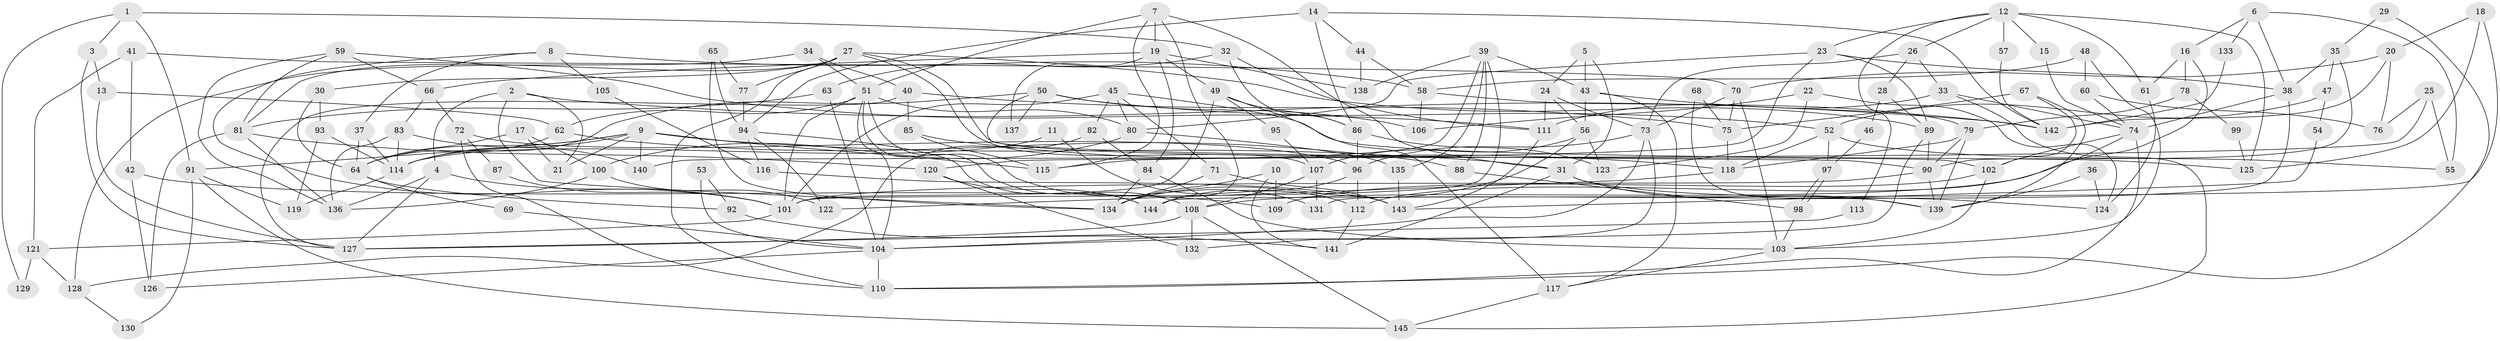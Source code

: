 // coarse degree distribution, {2: 0.16091954022988506, 3: 0.21839080459770116, 5: 0.27586206896551724, 4: 0.11494252873563218, 8: 0.08045977011494253, 7: 0.04597701149425287, 9: 0.022988505747126436, 6: 0.034482758620689655, 10: 0.022988505747126436, 12: 0.011494252873563218, 11: 0.011494252873563218}
// Generated by graph-tools (version 1.1) at 2025/55/03/04/25 21:55:25]
// undirected, 145 vertices, 290 edges
graph export_dot {
graph [start="1"]
  node [color=gray90,style=filled];
  1;
  2;
  3;
  4;
  5;
  6;
  7;
  8;
  9;
  10;
  11;
  12;
  13;
  14;
  15;
  16;
  17;
  18;
  19;
  20;
  21;
  22;
  23;
  24;
  25;
  26;
  27;
  28;
  29;
  30;
  31;
  32;
  33;
  34;
  35;
  36;
  37;
  38;
  39;
  40;
  41;
  42;
  43;
  44;
  45;
  46;
  47;
  48;
  49;
  50;
  51;
  52;
  53;
  54;
  55;
  56;
  57;
  58;
  59;
  60;
  61;
  62;
  63;
  64;
  65;
  66;
  67;
  68;
  69;
  70;
  71;
  72;
  73;
  74;
  75;
  76;
  77;
  78;
  79;
  80;
  81;
  82;
  83;
  84;
  85;
  86;
  87;
  88;
  89;
  90;
  91;
  92;
  93;
  94;
  95;
  96;
  97;
  98;
  99;
  100;
  101;
  102;
  103;
  104;
  105;
  106;
  107;
  108;
  109;
  110;
  111;
  112;
  113;
  114;
  115;
  116;
  117;
  118;
  119;
  120;
  121;
  122;
  123;
  124;
  125;
  126;
  127;
  128;
  129;
  130;
  131;
  132;
  133;
  134;
  135;
  136;
  137;
  138;
  139;
  140;
  141;
  142;
  143;
  144;
  145;
  1 -- 32;
  1 -- 91;
  1 -- 3;
  1 -- 129;
  2 -- 4;
  2 -- 142;
  2 -- 21;
  2 -- 134;
  3 -- 13;
  3 -- 127;
  4 -- 127;
  4 -- 101;
  4 -- 136;
  5 -- 31;
  5 -- 24;
  5 -- 43;
  6 -- 55;
  6 -- 38;
  6 -- 16;
  6 -- 133;
  7 -- 115;
  7 -- 51;
  7 -- 19;
  7 -- 31;
  7 -- 144;
  8 -- 101;
  8 -- 58;
  8 -- 37;
  8 -- 105;
  9 -- 21;
  9 -- 64;
  9 -- 31;
  9 -- 91;
  9 -- 114;
  9 -- 115;
  9 -- 140;
  10 -- 141;
  10 -- 134;
  10 -- 109;
  11 -- 112;
  11 -- 114;
  12 -- 61;
  12 -- 23;
  12 -- 15;
  12 -- 26;
  12 -- 57;
  12 -- 113;
  12 -- 125;
  13 -- 62;
  13 -- 127;
  14 -- 94;
  14 -- 142;
  14 -- 44;
  14 -- 86;
  15 -- 74;
  16 -- 108;
  16 -- 61;
  16 -- 78;
  17 -- 100;
  17 -- 64;
  17 -- 21;
  18 -- 125;
  18 -- 144;
  18 -- 20;
  19 -- 49;
  19 -- 66;
  19 -- 84;
  19 -- 137;
  19 -- 138;
  20 -- 70;
  20 -- 76;
  20 -- 142;
  22 -- 123;
  22 -- 106;
  22 -- 124;
  23 -- 120;
  23 -- 89;
  23 -- 38;
  23 -- 80;
  24 -- 111;
  24 -- 73;
  24 -- 56;
  25 -- 140;
  25 -- 76;
  25 -- 55;
  26 -- 33;
  26 -- 28;
  26 -- 73;
  27 -- 102;
  27 -- 81;
  27 -- 30;
  27 -- 77;
  27 -- 89;
  27 -- 107;
  27 -- 110;
  28 -- 89;
  28 -- 46;
  29 -- 110;
  29 -- 35;
  30 -- 64;
  30 -- 93;
  31 -- 124;
  31 -- 139;
  31 -- 141;
  32 -- 111;
  32 -- 86;
  32 -- 63;
  33 -- 74;
  33 -- 111;
  33 -- 145;
  34 -- 40;
  34 -- 51;
  34 -- 128;
  35 -- 38;
  35 -- 90;
  35 -- 47;
  36 -- 139;
  36 -- 124;
  37 -- 114;
  37 -- 64;
  38 -- 74;
  38 -- 131;
  39 -- 101;
  39 -- 115;
  39 -- 43;
  39 -- 88;
  39 -- 135;
  39 -- 138;
  40 -- 75;
  40 -- 127;
  40 -- 85;
  41 -- 70;
  41 -- 121;
  41 -- 42;
  42 -- 126;
  42 -- 109;
  43 -- 56;
  43 -- 117;
  43 -- 142;
  44 -- 138;
  44 -- 58;
  45 -- 80;
  45 -- 101;
  45 -- 71;
  45 -- 82;
  45 -- 125;
  46 -- 97;
  47 -- 52;
  47 -- 54;
  48 -- 103;
  48 -- 58;
  48 -- 60;
  49 -- 101;
  49 -- 86;
  49 -- 95;
  49 -- 117;
  50 -- 114;
  50 -- 90;
  50 -- 52;
  50 -- 106;
  50 -- 137;
  51 -- 108;
  51 -- 131;
  51 -- 62;
  51 -- 80;
  51 -- 101;
  51 -- 104;
  52 -- 118;
  52 -- 55;
  52 -- 97;
  53 -- 92;
  53 -- 104;
  54 -- 143;
  56 -- 107;
  56 -- 123;
  56 -- 134;
  57 -- 142;
  58 -- 79;
  58 -- 106;
  59 -- 136;
  59 -- 66;
  59 -- 81;
  59 -- 111;
  60 -- 74;
  60 -- 76;
  61 -- 124;
  62 -- 88;
  62 -- 64;
  63 -- 104;
  63 -- 81;
  64 -- 69;
  64 -- 92;
  65 -- 94;
  65 -- 134;
  65 -- 77;
  66 -- 83;
  66 -- 72;
  67 -- 102;
  67 -- 139;
  67 -- 75;
  68 -- 75;
  68 -- 139;
  69 -- 104;
  70 -- 73;
  70 -- 103;
  70 -- 75;
  71 -- 134;
  71 -- 143;
  72 -- 110;
  72 -- 87;
  72 -- 96;
  73 -- 132;
  73 -- 96;
  73 -- 104;
  74 -- 110;
  74 -- 102;
  74 -- 112;
  75 -- 118;
  77 -- 94;
  78 -- 79;
  78 -- 99;
  79 -- 139;
  79 -- 118;
  79 -- 90;
  80 -- 100;
  80 -- 135;
  81 -- 120;
  81 -- 126;
  81 -- 136;
  82 -- 84;
  82 -- 128;
  83 -- 114;
  83 -- 136;
  83 -- 140;
  84 -- 134;
  84 -- 103;
  85 -- 118;
  85 -- 115;
  86 -- 96;
  86 -- 123;
  87 -- 101;
  88 -- 98;
  89 -- 104;
  89 -- 90;
  90 -- 101;
  90 -- 139;
  91 -- 145;
  91 -- 119;
  91 -- 130;
  92 -- 141;
  93 -- 114;
  93 -- 119;
  94 -- 144;
  94 -- 116;
  94 -- 122;
  95 -- 107;
  96 -- 112;
  96 -- 144;
  97 -- 98;
  97 -- 98;
  98 -- 103;
  99 -- 125;
  100 -- 136;
  100 -- 122;
  101 -- 121;
  102 -- 103;
  102 -- 109;
  103 -- 117;
  104 -- 110;
  104 -- 126;
  105 -- 116;
  107 -- 108;
  107 -- 131;
  108 -- 145;
  108 -- 127;
  108 -- 132;
  111 -- 143;
  112 -- 141;
  113 -- 127;
  114 -- 119;
  116 -- 143;
  117 -- 145;
  118 -- 122;
  120 -- 144;
  120 -- 132;
  121 -- 128;
  121 -- 129;
  128 -- 130;
  133 -- 142;
  135 -- 143;
}
